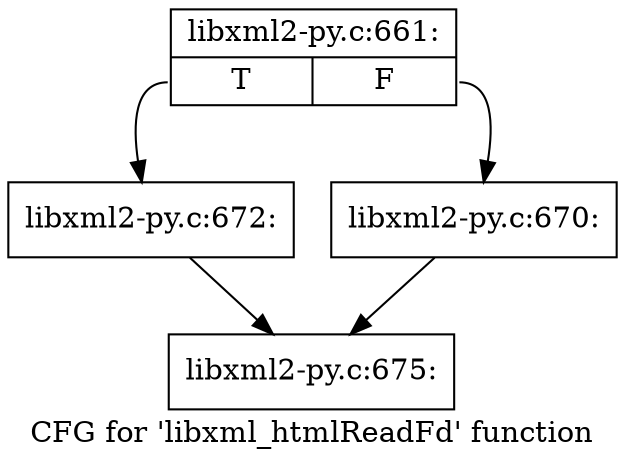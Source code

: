 digraph "CFG for 'libxml_htmlReadFd' function" {
	label="CFG for 'libxml_htmlReadFd' function";

	Node0x3c3f230 [shape=record,label="{libxml2-py.c:661:|{<s0>T|<s1>F}}"];
	Node0x3c3f230:s0 -> Node0x3c415c0;
	Node0x3c3f230:s1 -> Node0x3c41570;
	Node0x3c41570 [shape=record,label="{libxml2-py.c:670:}"];
	Node0x3c41570 -> Node0x3c3d3f0;
	Node0x3c415c0 [shape=record,label="{libxml2-py.c:672:}"];
	Node0x3c415c0 -> Node0x3c3d3f0;
	Node0x3c3d3f0 [shape=record,label="{libxml2-py.c:675:}"];
}
